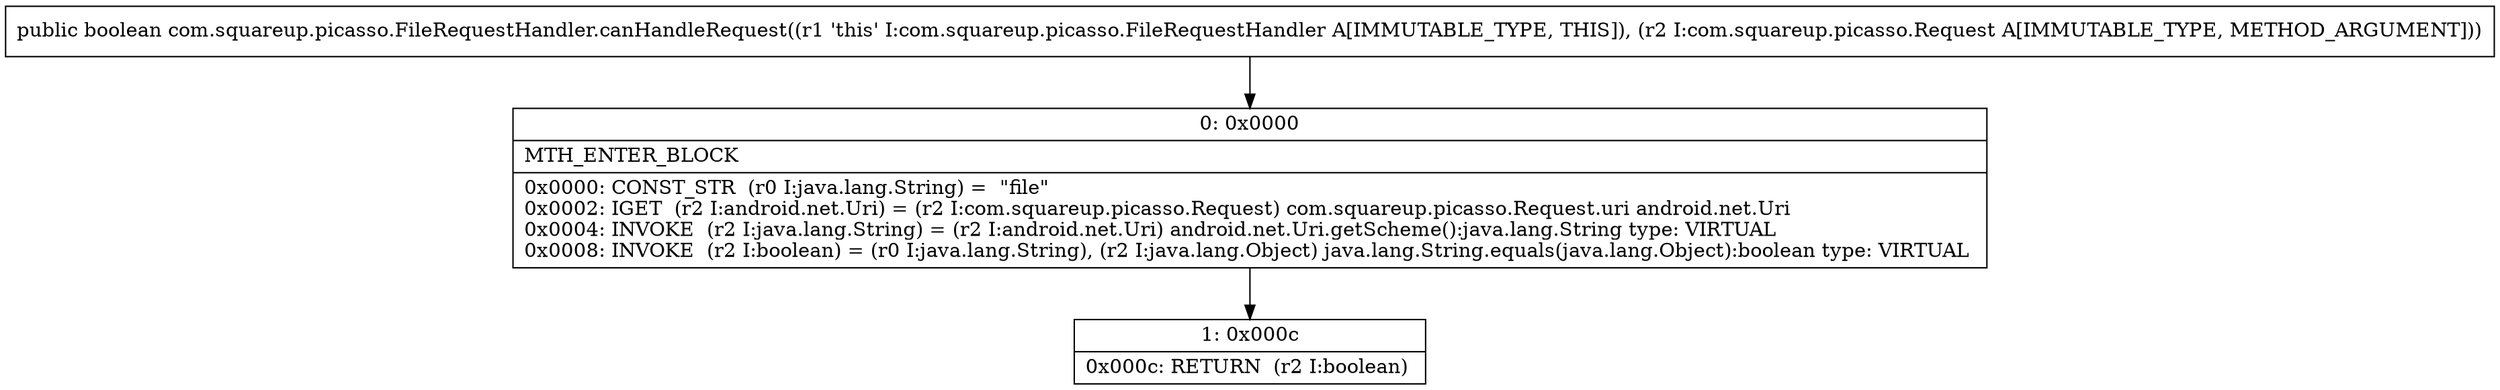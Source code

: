 digraph "CFG forcom.squareup.picasso.FileRequestHandler.canHandleRequest(Lcom\/squareup\/picasso\/Request;)Z" {
Node_0 [shape=record,label="{0\:\ 0x0000|MTH_ENTER_BLOCK\l|0x0000: CONST_STR  (r0 I:java.lang.String) =  \"file\" \l0x0002: IGET  (r2 I:android.net.Uri) = (r2 I:com.squareup.picasso.Request) com.squareup.picasso.Request.uri android.net.Uri \l0x0004: INVOKE  (r2 I:java.lang.String) = (r2 I:android.net.Uri) android.net.Uri.getScheme():java.lang.String type: VIRTUAL \l0x0008: INVOKE  (r2 I:boolean) = (r0 I:java.lang.String), (r2 I:java.lang.Object) java.lang.String.equals(java.lang.Object):boolean type: VIRTUAL \l}"];
Node_1 [shape=record,label="{1\:\ 0x000c|0x000c: RETURN  (r2 I:boolean) \l}"];
MethodNode[shape=record,label="{public boolean com.squareup.picasso.FileRequestHandler.canHandleRequest((r1 'this' I:com.squareup.picasso.FileRequestHandler A[IMMUTABLE_TYPE, THIS]), (r2 I:com.squareup.picasso.Request A[IMMUTABLE_TYPE, METHOD_ARGUMENT])) }"];
MethodNode -> Node_0;
Node_0 -> Node_1;
}

